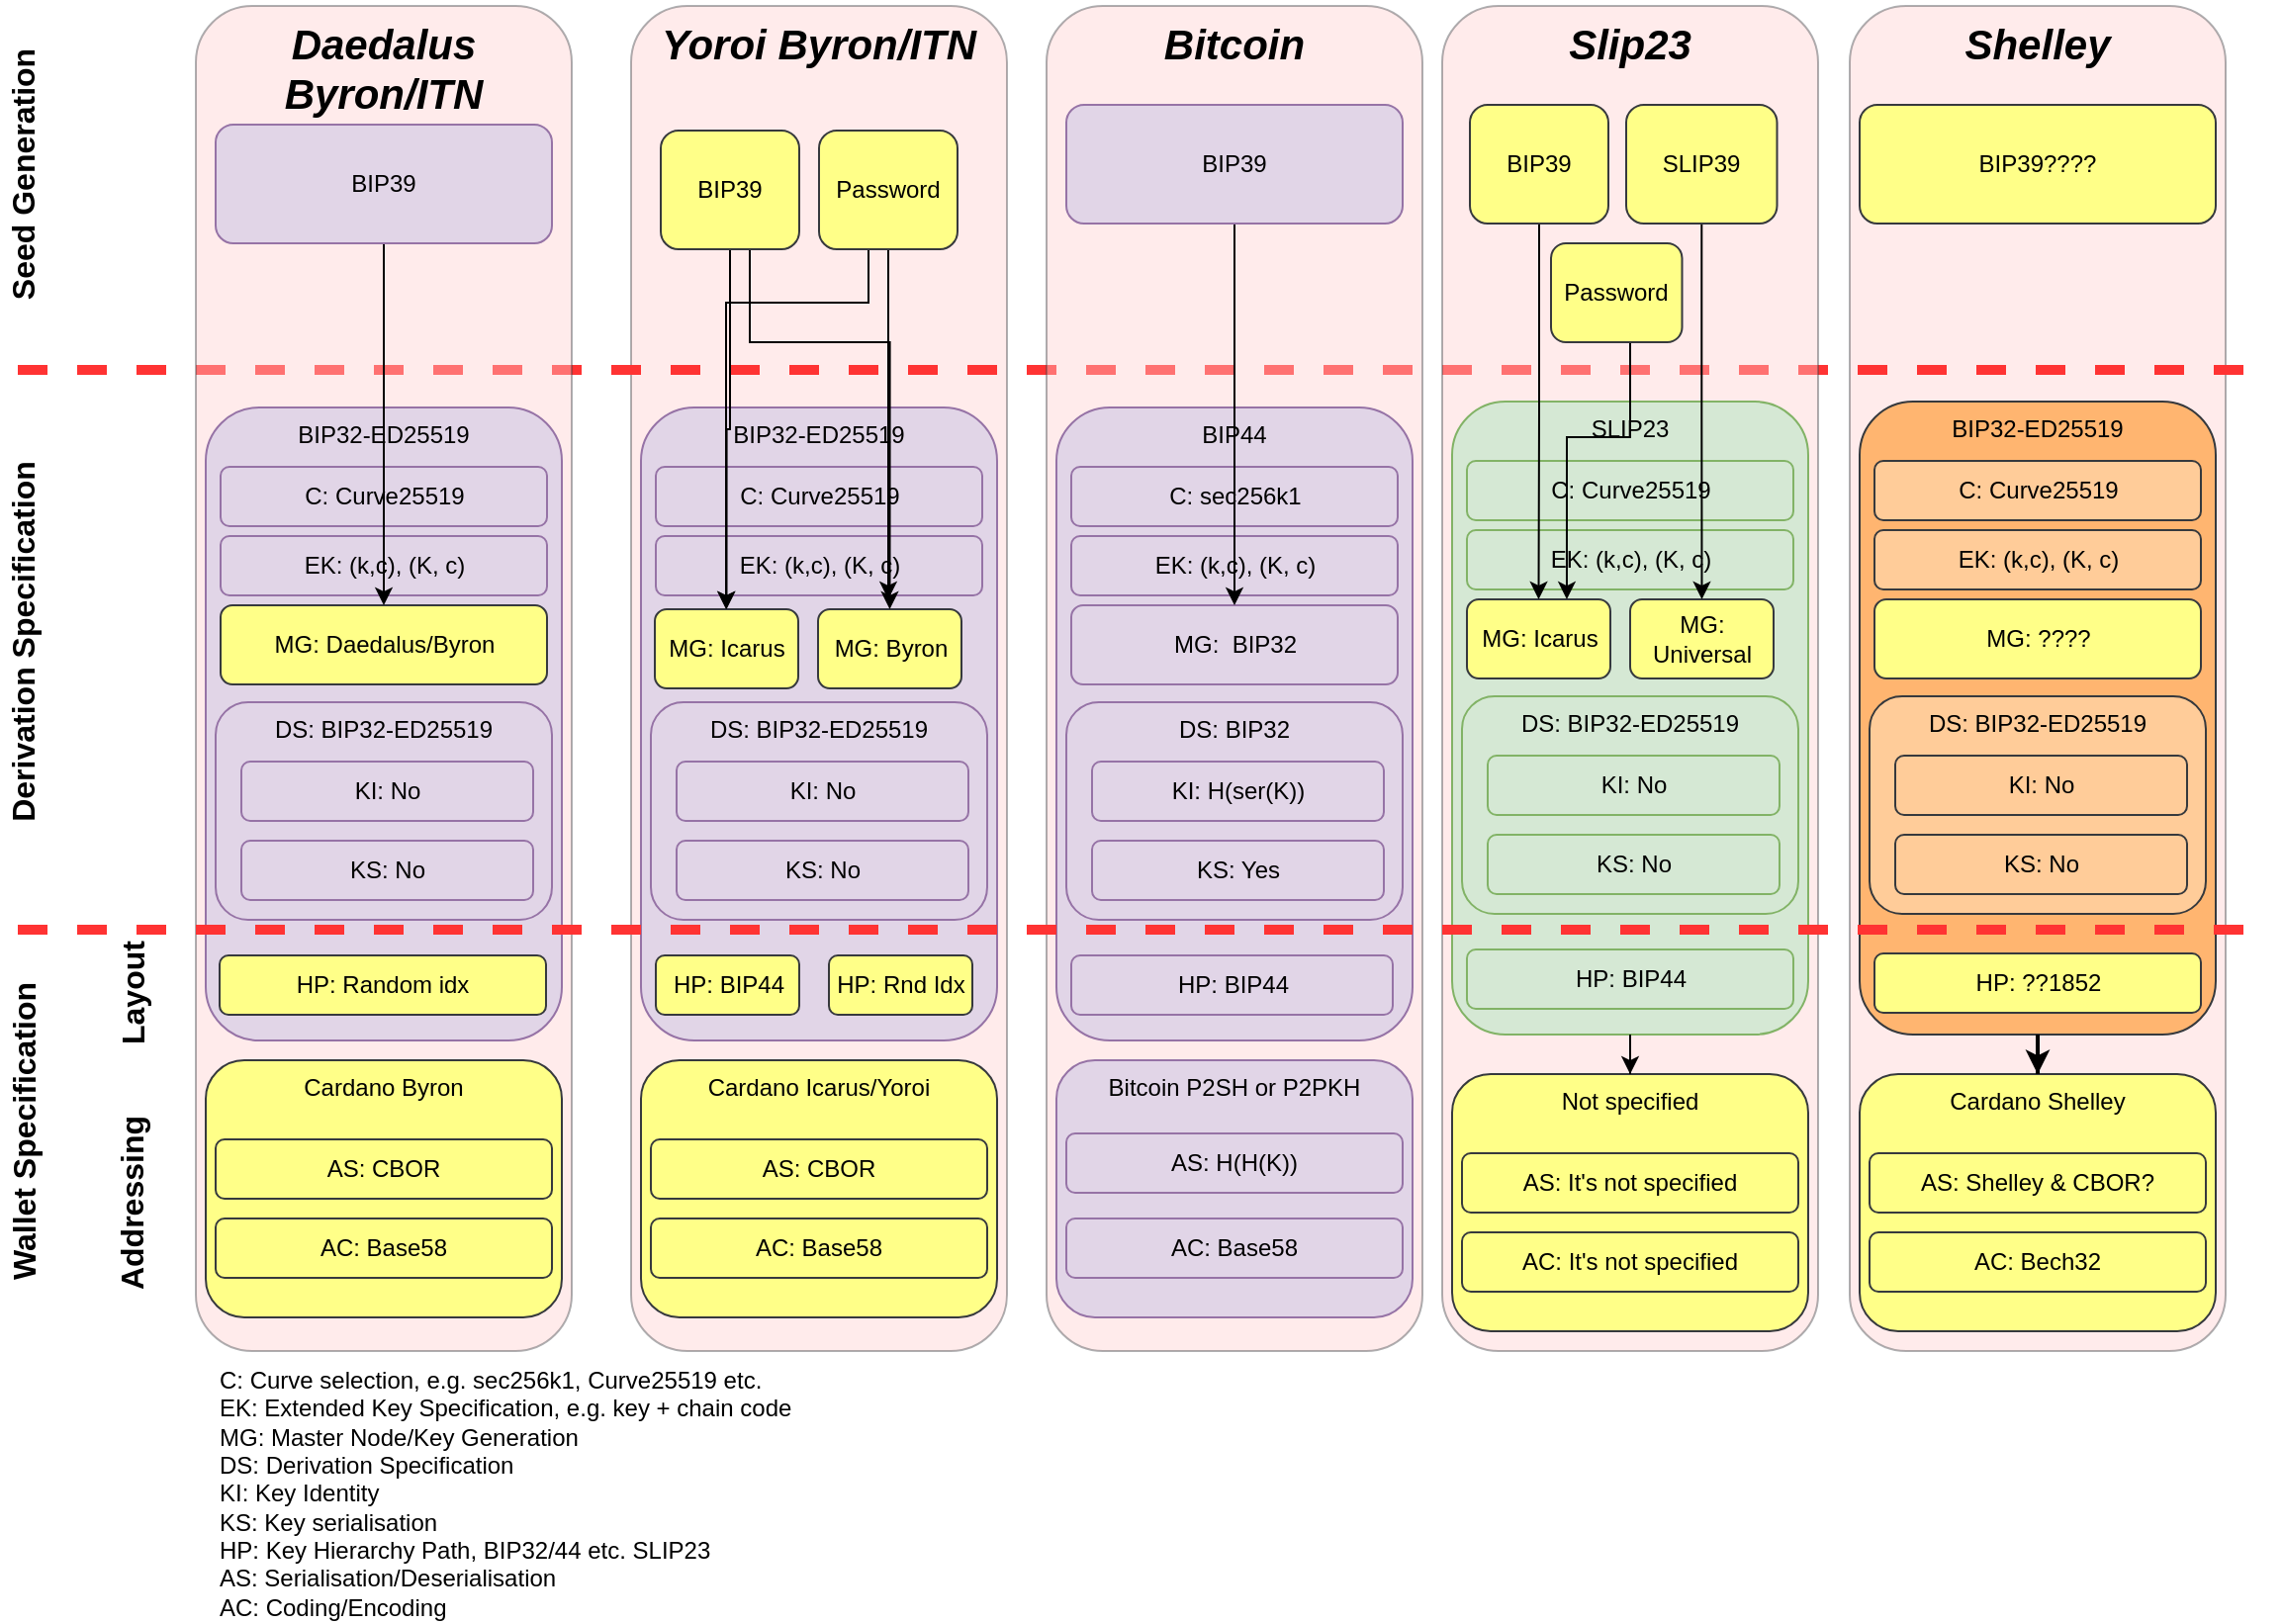 <mxfile version="13.0.7" type="github">
  <diagram id="Kfxzu4WNDiXpRFnh1rdB" name="Page-1">
    <mxGraphModel dx="1345" dy="604" grid="1" gridSize="10" guides="1" tooltips="1" connect="1" arrows="1" fold="1" page="1" pageScale="1" pageWidth="1169" pageHeight="827" math="0" shadow="0">
      <root>
        <mxCell id="0" />
        <mxCell id="1" parent="0" />
        <mxCell id="hi23jKngTlNWN1UeULJR-10" value="&lt;b&gt;&lt;i&gt;&lt;font style=&quot;font-size: 21px&quot;&gt;Yoroi Byron/ITN&lt;/font&gt;&lt;/i&gt;&lt;/b&gt;" style="rounded=1;whiteSpace=wrap;html=1;fillColor=#ffcccc;fontSize=16;align=center;opacity=40;strokeColor=#36393d;verticalAlign=top;" parent="1" vertex="1">
          <mxGeometry x="320" y="10" width="190" height="680" as="geometry" />
        </mxCell>
        <mxCell id="cmc34sxKMiM8Dir4Bc9d-112" value="" style="group" parent="1" vertex="1" connectable="0">
          <mxGeometry x="325" y="213" width="180" height="320" as="geometry" />
        </mxCell>
        <mxCell id="cmc34sxKMiM8Dir4Bc9d-101" value="" style="group" parent="cmc34sxKMiM8Dir4Bc9d-112" vertex="1" connectable="0">
          <mxGeometry width="180" height="320" as="geometry" />
        </mxCell>
        <mxCell id="cmc34sxKMiM8Dir4Bc9d-102" value="" style="group" parent="cmc34sxKMiM8Dir4Bc9d-101" vertex="1" connectable="0">
          <mxGeometry width="180" height="320" as="geometry" />
        </mxCell>
        <mxCell id="cmc34sxKMiM8Dir4Bc9d-103" value="BIP32-ED25519" style="rounded=1;whiteSpace=wrap;html=1;verticalAlign=top;fillColor=#e1d5e7;strokeColor=#9673a6;" parent="cmc34sxKMiM8Dir4Bc9d-102" vertex="1">
          <mxGeometry width="180" height="320" as="geometry" />
        </mxCell>
        <mxCell id="cmc34sxKMiM8Dir4Bc9d-105" value="EK: (k,c), (K, c)" style="rounded=1;whiteSpace=wrap;html=1;fillColor=#e1d5e7;strokeColor=#9673a6;" parent="cmc34sxKMiM8Dir4Bc9d-102" vertex="1">
          <mxGeometry x="7.5" y="65" width="165" height="30" as="geometry" />
        </mxCell>
        <mxCell id="cmc34sxKMiM8Dir4Bc9d-106" value="C: Curve25519" style="rounded=1;whiteSpace=wrap;html=1;fillColor=#e1d5e7;strokeColor=#9673a6;" parent="cmc34sxKMiM8Dir4Bc9d-102" vertex="1">
          <mxGeometry x="7.5" y="30" width="165" height="30" as="geometry" />
        </mxCell>
        <mxCell id="cmc34sxKMiM8Dir4Bc9d-108" value="" style="group" parent="cmc34sxKMiM8Dir4Bc9d-102" vertex="1" connectable="0">
          <mxGeometry x="7" y="149" width="170" height="110" as="geometry" />
        </mxCell>
        <mxCell id="cmc34sxKMiM8Dir4Bc9d-109" value="DS: BIP32-ED25519" style="rounded=1;whiteSpace=wrap;html=1;fillColor=#e1d5e7;strokeColor=#9673a6;verticalAlign=top;" parent="cmc34sxKMiM8Dir4Bc9d-108" vertex="1">
          <mxGeometry x="-2" width="170" height="110" as="geometry" />
        </mxCell>
        <mxCell id="cmc34sxKMiM8Dir4Bc9d-110" value="KI: No" style="rounded=1;whiteSpace=wrap;html=1;fillColor=#e1d5e7;strokeColor=#9673a6;" parent="cmc34sxKMiM8Dir4Bc9d-108" vertex="1">
          <mxGeometry x="11" y="30" width="147.5" height="30" as="geometry" />
        </mxCell>
        <mxCell id="cmc34sxKMiM8Dir4Bc9d-111" value="KS: No" style="rounded=1;whiteSpace=wrap;html=1;fillColor=#e1d5e7;strokeColor=#9673a6;" parent="cmc34sxKMiM8Dir4Bc9d-108" vertex="1">
          <mxGeometry x="11" y="70" width="147.5" height="30" as="geometry" />
        </mxCell>
        <mxCell id="hi23jKngTlNWN1UeULJR-29" value="HP: BIP44" style="rounded=1;whiteSpace=wrap;html=1;fillColor=#ffff88;strokeColor=#36393d;" parent="cmc34sxKMiM8Dir4Bc9d-102" vertex="1">
          <mxGeometry x="7.5" y="277" width="72.5" height="30" as="geometry" />
        </mxCell>
        <mxCell id="hi23jKngTlNWN1UeULJR-44" value="HP: Rnd Idx" style="rounded=1;whiteSpace=wrap;html=1;fillColor=#ffff88;strokeColor=#36393d;" parent="cmc34sxKMiM8Dir4Bc9d-102" vertex="1">
          <mxGeometry x="95" y="277" width="72.5" height="30" as="geometry" />
        </mxCell>
        <mxCell id="hi23jKngTlNWN1UeULJR-70" value="MG: Icarus" style="rounded=1;whiteSpace=wrap;html=1;fillColor=#ffff88;strokeColor=#36393d;" parent="cmc34sxKMiM8Dir4Bc9d-102" vertex="1">
          <mxGeometry x="7" y="102" width="72.5" height="40" as="geometry" />
        </mxCell>
        <mxCell id="hi23jKngTlNWN1UeULJR-71" value="MG: Byron" style="rounded=1;whiteSpace=wrap;html=1;fillColor=#ffff88;strokeColor=#36393d;" parent="cmc34sxKMiM8Dir4Bc9d-102" vertex="1">
          <mxGeometry x="89.5" y="102" width="72.5" height="40" as="geometry" />
        </mxCell>
        <mxCell id="cmc34sxKMiM8Dir4Bc9d-168" value="&lt;b&gt;&lt;i&gt;&lt;font style=&quot;font-size: 21px&quot;&gt;Shelley&lt;/font&gt;&lt;/i&gt;&lt;/b&gt;" style="rounded=1;whiteSpace=wrap;html=1;fillColor=#ffcccc;fontSize=16;align=center;opacity=40;strokeColor=#36393d;verticalAlign=top;" parent="1" vertex="1">
          <mxGeometry x="936" y="10" width="190" height="680" as="geometry" />
        </mxCell>
        <mxCell id="cmc34sxKMiM8Dir4Bc9d-148" value="" style="group" parent="1" vertex="1" connectable="0">
          <mxGeometry x="941" y="210" width="180" height="320" as="geometry" />
        </mxCell>
        <mxCell id="cmc34sxKMiM8Dir4Bc9d-149" value="" style="group" parent="cmc34sxKMiM8Dir4Bc9d-148" vertex="1" connectable="0">
          <mxGeometry width="180" height="320" as="geometry" />
        </mxCell>
        <mxCell id="cmc34sxKMiM8Dir4Bc9d-150" value="" style="group" parent="cmc34sxKMiM8Dir4Bc9d-149" vertex="1" connectable="0">
          <mxGeometry width="180" height="320" as="geometry" />
        </mxCell>
        <mxCell id="cmc34sxKMiM8Dir4Bc9d-151" value="BIP32-ED25519" style="rounded=1;whiteSpace=wrap;html=1;verticalAlign=top;fillColor=#FFB570;strokeColor=#36393d;" parent="cmc34sxKMiM8Dir4Bc9d-150" vertex="1">
          <mxGeometry width="180" height="320" as="geometry" />
        </mxCell>
        <mxCell id="cmc34sxKMiM8Dir4Bc9d-152" value="MG: ????" style="rounded=1;whiteSpace=wrap;html=1;fillColor=#ffff88;strokeColor=#36393d;" parent="cmc34sxKMiM8Dir4Bc9d-150" vertex="1">
          <mxGeometry x="7.5" y="100" width="165" height="40" as="geometry" />
        </mxCell>
        <mxCell id="cmc34sxKMiM8Dir4Bc9d-153" value="EK: (k,c), (K, c)" style="rounded=1;whiteSpace=wrap;html=1;fillColor=#ffcc99;strokeColor=#36393d;" parent="cmc34sxKMiM8Dir4Bc9d-150" vertex="1">
          <mxGeometry x="7.5" y="65" width="165" height="30" as="geometry" />
        </mxCell>
        <mxCell id="cmc34sxKMiM8Dir4Bc9d-154" value="C: Curve25519" style="rounded=1;whiteSpace=wrap;html=1;fillColor=#ffcc99;strokeColor=#36393d;" parent="cmc34sxKMiM8Dir4Bc9d-150" vertex="1">
          <mxGeometry x="7.5" y="30" width="165" height="30" as="geometry" />
        </mxCell>
        <mxCell id="cmc34sxKMiM8Dir4Bc9d-155" value="HP: ??1852" style="rounded=1;whiteSpace=wrap;html=1;fillColor=#ffff88;strokeColor=#36393d;" parent="cmc34sxKMiM8Dir4Bc9d-150" vertex="1">
          <mxGeometry x="7.5" y="279" width="165" height="30" as="geometry" />
        </mxCell>
        <mxCell id="cmc34sxKMiM8Dir4Bc9d-156" value="" style="group" parent="cmc34sxKMiM8Dir4Bc9d-150" vertex="1" connectable="0">
          <mxGeometry x="7" y="149" width="170" height="110" as="geometry" />
        </mxCell>
        <mxCell id="cmc34sxKMiM8Dir4Bc9d-157" value="DS: BIP32-ED25519" style="rounded=1;whiteSpace=wrap;html=1;fillColor=#ffcc99;strokeColor=#36393d;verticalAlign=top;" parent="cmc34sxKMiM8Dir4Bc9d-156" vertex="1">
          <mxGeometry x="-2" width="170" height="110" as="geometry" />
        </mxCell>
        <mxCell id="cmc34sxKMiM8Dir4Bc9d-158" value="KI: No" style="rounded=1;whiteSpace=wrap;html=1;fillColor=#ffcc99;strokeColor=#36393d;" parent="cmc34sxKMiM8Dir4Bc9d-156" vertex="1">
          <mxGeometry x="11" y="30" width="147.5" height="30" as="geometry" />
        </mxCell>
        <mxCell id="cmc34sxKMiM8Dir4Bc9d-159" value="KS: No" style="rounded=1;whiteSpace=wrap;html=1;fillColor=#ffcc99;strokeColor=#36393d;" parent="cmc34sxKMiM8Dir4Bc9d-156" vertex="1">
          <mxGeometry x="11" y="70" width="147.5" height="30" as="geometry" />
        </mxCell>
        <mxCell id="cmc34sxKMiM8Dir4Bc9d-7" value="BIP39????" style="rounded=1;whiteSpace=wrap;html=1;align=center;fillColor=#ffff88;strokeColor=#36393d;" parent="1" vertex="1">
          <mxGeometry x="941" y="60" width="180" height="60" as="geometry" />
        </mxCell>
        <mxCell id="cmc34sxKMiM8Dir4Bc9d-37" value="" style="endArrow=none;dashed=1;html=1;strokeWidth=5;fillColor=#dae8fc;strokeColor=#FF3333;" parent="1" edge="1">
          <mxGeometry width="50" height="50" relative="1" as="geometry">
            <mxPoint x="10" y="194" as="sourcePoint" />
            <mxPoint x="1150" y="194" as="targetPoint" />
          </mxGeometry>
        </mxCell>
        <mxCell id="cmc34sxKMiM8Dir4Bc9d-39" value="Seed Generation" style="text;html=1;align=center;verticalAlign=middle;whiteSpace=wrap;rounded=0;fontStyle=1;fontSize=16;rotation=270;" parent="1" vertex="1">
          <mxGeometry x="-75" y="86.25" width="175" height="17.5" as="geometry" />
        </mxCell>
        <mxCell id="cmc34sxKMiM8Dir4Bc9d-41" value="Derivation Specification" style="text;html=1;align=center;verticalAlign=middle;whiteSpace=wrap;rounded=0;fontStyle=1;fontSize=16;rotation=270;" parent="1" vertex="1">
          <mxGeometry x="-85" y="320" width="195" height="22.5" as="geometry" />
        </mxCell>
        <mxCell id="cmc34sxKMiM8Dir4Bc9d-42" value="Wallet Specification" style="text;html=1;align=center;verticalAlign=middle;whiteSpace=wrap;rounded=0;fontStyle=1;fontSize=16;rotation=270;" parent="1" vertex="1">
          <mxGeometry x="-90" y="570" width="205" height="17.5" as="geometry" />
        </mxCell>
        <mxCell id="cmc34sxKMiM8Dir4Bc9d-144" value="" style="group" parent="1" vertex="1" connectable="0">
          <mxGeometry x="941" y="550" width="180" height="130" as="geometry" />
        </mxCell>
        <mxCell id="cmc34sxKMiM8Dir4Bc9d-145" value="Cardano Shelley" style="rounded=1;whiteSpace=wrap;html=1;align=center;fillColor=#ffff88;strokeColor=#36393d;verticalAlign=top;" parent="cmc34sxKMiM8Dir4Bc9d-144" vertex="1">
          <mxGeometry width="180" height="130" as="geometry" />
        </mxCell>
        <mxCell id="cmc34sxKMiM8Dir4Bc9d-146" value="AS: Shelley &amp;amp; CBOR?" style="rounded=1;whiteSpace=wrap;html=1;align=center;fillColor=#ffff88;strokeColor=#36393d;" parent="cmc34sxKMiM8Dir4Bc9d-144" vertex="1">
          <mxGeometry x="5" y="40" width="170" height="30" as="geometry" />
        </mxCell>
        <mxCell id="cmc34sxKMiM8Dir4Bc9d-147" value="&lt;div&gt;&lt;span&gt;AC: Bech32&lt;/span&gt;&lt;/div&gt;" style="rounded=1;whiteSpace=wrap;html=1;align=center;fillColor=#ffff88;strokeColor=#36393d;" parent="cmc34sxKMiM8Dir4Bc9d-144" vertex="1">
          <mxGeometry x="5" y="80" width="170" height="30" as="geometry" />
        </mxCell>
        <mxCell id="cmc34sxKMiM8Dir4Bc9d-167" style="edgeStyle=orthogonalEdgeStyle;rounded=0;orthogonalLoop=1;jettySize=auto;html=1;entryX=0.5;entryY=0;entryDx=0;entryDy=0;strokeWidth=2;fontSize=16;" parent="1" source="cmc34sxKMiM8Dir4Bc9d-151" target="cmc34sxKMiM8Dir4Bc9d-145" edge="1">
          <mxGeometry relative="1" as="geometry" />
        </mxCell>
        <mxCell id="hi23jKngTlNWN1UeULJR-1" value="&lt;b&gt;&lt;i&gt;&lt;font style=&quot;font-size: 21px&quot;&gt;Slip23&lt;/font&gt;&lt;/i&gt;&lt;/b&gt;" style="rounded=1;whiteSpace=wrap;html=1;fillColor=#ffcccc;fontSize=16;align=center;opacity=40;strokeColor=#36393d;verticalAlign=top;" parent="1" vertex="1">
          <mxGeometry x="730" y="10" width="190" height="680" as="geometry" />
        </mxCell>
        <mxCell id="cmc34sxKMiM8Dir4Bc9d-118" value="" style="group" parent="1" vertex="1" connectable="0">
          <mxGeometry x="735" y="210" width="180" height="320" as="geometry" />
        </mxCell>
        <mxCell id="cmc34sxKMiM8Dir4Bc9d-119" value="" style="group" parent="cmc34sxKMiM8Dir4Bc9d-118" vertex="1" connectable="0">
          <mxGeometry width="180" height="320" as="geometry" />
        </mxCell>
        <mxCell id="cmc34sxKMiM8Dir4Bc9d-121" value="SLIP23" style="rounded=1;whiteSpace=wrap;html=1;verticalAlign=top;fillColor=#d5e8d4;strokeColor=#82b366;" parent="cmc34sxKMiM8Dir4Bc9d-119" vertex="1">
          <mxGeometry width="180" height="320" as="geometry" />
        </mxCell>
        <mxCell id="cmc34sxKMiM8Dir4Bc9d-122" value="MG: Icarus" style="rounded=1;whiteSpace=wrap;html=1;fillColor=#ffff88;strokeColor=#36393d;" parent="cmc34sxKMiM8Dir4Bc9d-119" vertex="1">
          <mxGeometry x="7.5" y="100" width="72.5" height="40" as="geometry" />
        </mxCell>
        <mxCell id="cmc34sxKMiM8Dir4Bc9d-123" value="EK: (k,c), (K, c)" style="rounded=1;whiteSpace=wrap;html=1;fillColor=#d5e8d4;strokeColor=#82b366;" parent="cmc34sxKMiM8Dir4Bc9d-119" vertex="1">
          <mxGeometry x="7.5" y="65" width="165" height="30" as="geometry" />
        </mxCell>
        <mxCell id="cmc34sxKMiM8Dir4Bc9d-124" value="C: Curve25519" style="rounded=1;whiteSpace=wrap;html=1;fillColor=#d5e8d4;strokeColor=#82b366;" parent="cmc34sxKMiM8Dir4Bc9d-119" vertex="1">
          <mxGeometry x="7.5" y="30" width="165" height="30" as="geometry" />
        </mxCell>
        <mxCell id="cmc34sxKMiM8Dir4Bc9d-125" value="HP: BIP44" style="rounded=1;whiteSpace=wrap;html=1;fillColor=#d5e8d4;strokeColor=#82b366;" parent="cmc34sxKMiM8Dir4Bc9d-119" vertex="1">
          <mxGeometry x="7.5" y="277" width="165" height="30" as="geometry" />
        </mxCell>
        <mxCell id="cmc34sxKMiM8Dir4Bc9d-126" value="" style="group" parent="cmc34sxKMiM8Dir4Bc9d-119" vertex="1" connectable="0">
          <mxGeometry x="7" y="149" width="170" height="110" as="geometry" />
        </mxCell>
        <mxCell id="cmc34sxKMiM8Dir4Bc9d-127" value="DS: BIP32-ED25519" style="rounded=1;whiteSpace=wrap;html=1;fillColor=#d5e8d4;strokeColor=#82b366;verticalAlign=top;" parent="cmc34sxKMiM8Dir4Bc9d-126" vertex="1">
          <mxGeometry x="-2" width="170" height="110" as="geometry" />
        </mxCell>
        <mxCell id="cmc34sxKMiM8Dir4Bc9d-128" value="KI: No" style="rounded=1;whiteSpace=wrap;html=1;fillColor=#d5e8d4;strokeColor=#82b366;" parent="cmc34sxKMiM8Dir4Bc9d-126" vertex="1">
          <mxGeometry x="11" y="30" width="147.5" height="30" as="geometry" />
        </mxCell>
        <mxCell id="cmc34sxKMiM8Dir4Bc9d-129" value="KS: No" style="rounded=1;whiteSpace=wrap;html=1;fillColor=#d5e8d4;strokeColor=#82b366;" parent="cmc34sxKMiM8Dir4Bc9d-126" vertex="1">
          <mxGeometry x="11" y="70" width="147.5" height="30" as="geometry" />
        </mxCell>
        <mxCell id="hi23jKngTlNWN1UeULJR-2" value="MG: Universal" style="rounded=1;whiteSpace=wrap;html=1;fillColor=#ffff88;strokeColor=#36393d;" parent="cmc34sxKMiM8Dir4Bc9d-119" vertex="1">
          <mxGeometry x="90" y="100" width="72.5" height="40" as="geometry" />
        </mxCell>
        <mxCell id="hi23jKngTlNWN1UeULJR-4" style="edgeStyle=orthogonalEdgeStyle;rounded=0;orthogonalLoop=1;jettySize=auto;html=1;entryX=0.5;entryY=0;entryDx=0;entryDy=0;" parent="1" source="cmc34sxKMiM8Dir4Bc9d-116" target="hi23jKngTlNWN1UeULJR-2" edge="1">
          <mxGeometry relative="1" as="geometry" />
        </mxCell>
        <mxCell id="cmc34sxKMiM8Dir4Bc9d-116" value="SLIP39" style="rounded=1;whiteSpace=wrap;html=1;align=center;fillColor=#ffff88;strokeColor=#36393d;" parent="1" vertex="1">
          <mxGeometry x="823" y="60" width="76.25" height="60" as="geometry" />
        </mxCell>
        <mxCell id="cmc34sxKMiM8Dir4Bc9d-140" value="" style="group" parent="1" vertex="1" connectable="0">
          <mxGeometry x="735" y="550" width="180" height="130" as="geometry" />
        </mxCell>
        <mxCell id="cmc34sxKMiM8Dir4Bc9d-141" value="Not specified" style="rounded=1;whiteSpace=wrap;html=1;align=center;fillColor=#ffff88;strokeColor=#36393d;verticalAlign=top;" parent="cmc34sxKMiM8Dir4Bc9d-140" vertex="1">
          <mxGeometry width="180" height="130" as="geometry" />
        </mxCell>
        <mxCell id="cmc34sxKMiM8Dir4Bc9d-142" value="AS: It&#39;s not specified" style="rounded=1;whiteSpace=wrap;html=1;align=center;fillColor=#ffff88;strokeColor=#36393d;" parent="cmc34sxKMiM8Dir4Bc9d-140" vertex="1">
          <mxGeometry x="5" y="40" width="170" height="30" as="geometry" />
        </mxCell>
        <mxCell id="cmc34sxKMiM8Dir4Bc9d-143" value="AC: It&#39;s not specified" style="rounded=1;whiteSpace=wrap;html=1;align=center;fillColor=#ffff88;strokeColor=#36393d;" parent="cmc34sxKMiM8Dir4Bc9d-140" vertex="1">
          <mxGeometry x="5" y="80" width="170" height="30" as="geometry" />
        </mxCell>
        <mxCell id="hi23jKngTlNWN1UeULJR-3" style="edgeStyle=orthogonalEdgeStyle;rounded=0;orthogonalLoop=1;jettySize=auto;html=1;" parent="1" source="cmc34sxKMiM8Dir4Bc9d-170" target="cmc34sxKMiM8Dir4Bc9d-122" edge="1">
          <mxGeometry relative="1" as="geometry" />
        </mxCell>
        <mxCell id="cmc34sxKMiM8Dir4Bc9d-170" value="BIP39" style="rounded=1;whiteSpace=wrap;html=1;align=center;fillColor=#ffff88;strokeColor=#36393d;" parent="1" vertex="1">
          <mxGeometry x="744" y="60" width="70" height="60" as="geometry" />
        </mxCell>
        <mxCell id="hi23jKngTlNWN1UeULJR-6" style="edgeStyle=orthogonalEdgeStyle;rounded=0;orthogonalLoop=1;jettySize=auto;html=1;entryX=0.306;entryY=1.167;entryDx=0;entryDy=0;entryPerimeter=0;" parent="1" source="hi23jKngTlNWN1UeULJR-5" target="cmc34sxKMiM8Dir4Bc9d-123" edge="1">
          <mxGeometry relative="1" as="geometry">
            <Array as="points">
              <mxPoint x="825" y="228" />
              <mxPoint x="793" y="228" />
            </Array>
          </mxGeometry>
        </mxCell>
        <mxCell id="hi23jKngTlNWN1UeULJR-5" value="Password" style="rounded=1;whiteSpace=wrap;html=1;align=center;fillColor=#ffff88;strokeColor=#36393d;" parent="1" vertex="1">
          <mxGeometry x="785" y="130" width="66.25" height="50" as="geometry" />
        </mxCell>
        <mxCell id="hi23jKngTlNWN1UeULJR-9" style="edgeStyle=orthogonalEdgeStyle;rounded=0;orthogonalLoop=1;jettySize=auto;html=1;exitX=0.5;exitY=1;exitDx=0;exitDy=0;" parent="1" source="cmc34sxKMiM8Dir4Bc9d-121" target="cmc34sxKMiM8Dir4Bc9d-141" edge="1">
          <mxGeometry relative="1" as="geometry" />
        </mxCell>
        <mxCell id="hi23jKngTlNWN1UeULJR-72" style="edgeStyle=orthogonalEdgeStyle;rounded=0;orthogonalLoop=1;jettySize=auto;html=1;entryX=0.5;entryY=0;entryDx=0;entryDy=0;" parent="1" source="hi23jKngTlNWN1UeULJR-11" target="hi23jKngTlNWN1UeULJR-70" edge="1">
          <mxGeometry relative="1" as="geometry" />
        </mxCell>
        <mxCell id="hi23jKngTlNWN1UeULJR-74" style="edgeStyle=orthogonalEdgeStyle;rounded=0;orthogonalLoop=1;jettySize=auto;html=1;entryX=0.5;entryY=0;entryDx=0;entryDy=0;" parent="1" source="hi23jKngTlNWN1UeULJR-11" target="hi23jKngTlNWN1UeULJR-71" edge="1">
          <mxGeometry relative="1" as="geometry">
            <Array as="points">
              <mxPoint x="380" y="180" />
              <mxPoint x="451" y="180" />
            </Array>
          </mxGeometry>
        </mxCell>
        <mxCell id="hi23jKngTlNWN1UeULJR-11" value="BIP39" style="rounded=1;whiteSpace=wrap;html=1;align=center;fillColor=#ffff88;strokeColor=#36393d;" parent="1" vertex="1">
          <mxGeometry x="335" y="73" width="70" height="60" as="geometry" />
        </mxCell>
        <mxCell id="hi23jKngTlNWN1UeULJR-73" style="edgeStyle=orthogonalEdgeStyle;rounded=0;orthogonalLoop=1;jettySize=auto;html=1;" parent="1" source="hi23jKngTlNWN1UeULJR-12" target="hi23jKngTlNWN1UeULJR-70" edge="1">
          <mxGeometry relative="1" as="geometry">
            <Array as="points">
              <mxPoint x="440" y="160" />
              <mxPoint x="368" y="160" />
            </Array>
          </mxGeometry>
        </mxCell>
        <mxCell id="hi23jKngTlNWN1UeULJR-75" style="edgeStyle=orthogonalEdgeStyle;rounded=0;orthogonalLoop=1;jettySize=auto;html=1;" parent="1" source="hi23jKngTlNWN1UeULJR-12" edge="1">
          <mxGeometry relative="1" as="geometry">
            <mxPoint x="450" y="310" as="targetPoint" />
          </mxGeometry>
        </mxCell>
        <mxCell id="hi23jKngTlNWN1UeULJR-12" value="Password" style="rounded=1;whiteSpace=wrap;html=1;align=center;fillColor=#ffff88;strokeColor=#36393d;" parent="1" vertex="1">
          <mxGeometry x="415" y="73" width="70" height="60" as="geometry" />
        </mxCell>
        <mxCell id="hi23jKngTlNWN1UeULJR-17" value="" style="group" parent="1" vertex="1" connectable="0">
          <mxGeometry x="325" y="543" width="180" height="130" as="geometry" />
        </mxCell>
        <mxCell id="hi23jKngTlNWN1UeULJR-18" value="Cardano Icarus/Yoroi" style="rounded=1;whiteSpace=wrap;html=1;align=center;fillColor=#ffff88;strokeColor=#36393d;verticalAlign=top;" parent="hi23jKngTlNWN1UeULJR-17" vertex="1">
          <mxGeometry width="180" height="130" as="geometry" />
        </mxCell>
        <mxCell id="hi23jKngTlNWN1UeULJR-19" value="AS: CBOR" style="rounded=1;whiteSpace=wrap;html=1;align=center;fillColor=#ffff88;strokeColor=#36393d;" parent="hi23jKngTlNWN1UeULJR-17" vertex="1">
          <mxGeometry x="5" y="40" width="170" height="30" as="geometry" />
        </mxCell>
        <mxCell id="hi23jKngTlNWN1UeULJR-20" value="AC: Base58" style="rounded=1;whiteSpace=wrap;html=1;align=center;fillColor=#ffff88;strokeColor=#36393d;" parent="hi23jKngTlNWN1UeULJR-17" vertex="1">
          <mxGeometry x="5" y="80" width="170" height="30" as="geometry" />
        </mxCell>
        <mxCell id="hi23jKngTlNWN1UeULJR-21" value="&lt;b&gt;&lt;i&gt;&lt;font style=&quot;font-size: 21px&quot;&gt;Daedalus Byron/ITN&lt;/font&gt;&lt;/i&gt;&lt;/b&gt;" style="rounded=1;whiteSpace=wrap;html=1;fillColor=#ffcccc;fontSize=16;align=center;opacity=40;strokeColor=#36393d;verticalAlign=top;" parent="1" vertex="1">
          <mxGeometry x="100" y="10" width="190" height="680" as="geometry" />
        </mxCell>
        <mxCell id="hi23jKngTlNWN1UeULJR-22" value="" style="group" parent="1" vertex="1" connectable="0">
          <mxGeometry x="105" y="213" width="180" height="320" as="geometry" />
        </mxCell>
        <mxCell id="hi23jKngTlNWN1UeULJR-23" value="" style="group" parent="hi23jKngTlNWN1UeULJR-22" vertex="1" connectable="0">
          <mxGeometry width="180" height="320" as="geometry" />
        </mxCell>
        <mxCell id="hi23jKngTlNWN1UeULJR-24" value="" style="group" parent="hi23jKngTlNWN1UeULJR-23" vertex="1" connectable="0">
          <mxGeometry width="180" height="320" as="geometry" />
        </mxCell>
        <mxCell id="hi23jKngTlNWN1UeULJR-25" value="BIP32-ED25519" style="rounded=1;whiteSpace=wrap;html=1;verticalAlign=top;fillColor=#e1d5e7;strokeColor=#9673a6;" parent="hi23jKngTlNWN1UeULJR-24" vertex="1">
          <mxGeometry width="180" height="320" as="geometry" />
        </mxCell>
        <mxCell id="hi23jKngTlNWN1UeULJR-26" value="MG: Daedalus/Byron" style="rounded=1;whiteSpace=wrap;html=1;fillColor=#ffff88;strokeColor=#36393d;" parent="hi23jKngTlNWN1UeULJR-24" vertex="1">
          <mxGeometry x="7.5" y="100" width="165" height="40" as="geometry" />
        </mxCell>
        <mxCell id="hi23jKngTlNWN1UeULJR-27" value="EK: (k,c), (K, c)" style="rounded=1;whiteSpace=wrap;html=1;fillColor=#e1d5e7;strokeColor=#9673a6;" parent="hi23jKngTlNWN1UeULJR-24" vertex="1">
          <mxGeometry x="7.5" y="65" width="165" height="30" as="geometry" />
        </mxCell>
        <mxCell id="hi23jKngTlNWN1UeULJR-28" value="C: Curve25519" style="rounded=1;whiteSpace=wrap;html=1;fillColor=#e1d5e7;strokeColor=#9673a6;" parent="hi23jKngTlNWN1UeULJR-24" vertex="1">
          <mxGeometry x="7.5" y="30" width="165" height="30" as="geometry" />
        </mxCell>
        <mxCell id="hi23jKngTlNWN1UeULJR-30" value="" style="group" parent="hi23jKngTlNWN1UeULJR-24" vertex="1" connectable="0">
          <mxGeometry x="7" y="149" width="170" height="110" as="geometry" />
        </mxCell>
        <mxCell id="hi23jKngTlNWN1UeULJR-31" value="DS: BIP32-ED25519" style="rounded=1;whiteSpace=wrap;html=1;fillColor=#e1d5e7;strokeColor=#9673a6;verticalAlign=top;" parent="hi23jKngTlNWN1UeULJR-30" vertex="1">
          <mxGeometry x="-2" width="170" height="110" as="geometry" />
        </mxCell>
        <mxCell id="hi23jKngTlNWN1UeULJR-32" value="KI: No" style="rounded=1;whiteSpace=wrap;html=1;fillColor=#e1d5e7;strokeColor=#9673a6;" parent="hi23jKngTlNWN1UeULJR-30" vertex="1">
          <mxGeometry x="11" y="30" width="147.5" height="30" as="geometry" />
        </mxCell>
        <mxCell id="hi23jKngTlNWN1UeULJR-33" value="KS: No" style="rounded=1;whiteSpace=wrap;html=1;fillColor=#e1d5e7;strokeColor=#9673a6;" parent="hi23jKngTlNWN1UeULJR-30" vertex="1">
          <mxGeometry x="11" y="70" width="147.5" height="30" as="geometry" />
        </mxCell>
        <mxCell id="cmc34sxKMiM8Dir4Bc9d-107" value="HP: Random idx" style="rounded=1;whiteSpace=wrap;html=1;fillColor=#ffff88;strokeColor=#36393d;" parent="hi23jKngTlNWN1UeULJR-24" vertex="1">
          <mxGeometry x="7" y="277" width="165" height="30" as="geometry" />
        </mxCell>
        <mxCell id="hi23jKngTlNWN1UeULJR-42" style="edgeStyle=orthogonalEdgeStyle;rounded=0;orthogonalLoop=1;jettySize=auto;html=1;" parent="1" source="hi23jKngTlNWN1UeULJR-35" target="hi23jKngTlNWN1UeULJR-26" edge="1">
          <mxGeometry relative="1" as="geometry" />
        </mxCell>
        <mxCell id="hi23jKngTlNWN1UeULJR-35" value="BIP39" style="rounded=1;whiteSpace=wrap;html=1;align=center;fillColor=#e1d5e7;strokeColor=#9673a6;" parent="1" vertex="1">
          <mxGeometry x="110" y="70" width="170" height="60" as="geometry" />
        </mxCell>
        <mxCell id="hi23jKngTlNWN1UeULJR-38" value="" style="group" parent="1" vertex="1" connectable="0">
          <mxGeometry x="105" y="543" width="180" height="130" as="geometry" />
        </mxCell>
        <mxCell id="hi23jKngTlNWN1UeULJR-39" value="Cardano Byron" style="rounded=1;whiteSpace=wrap;html=1;align=center;fillColor=#ffff88;strokeColor=#36393d;verticalAlign=top;" parent="hi23jKngTlNWN1UeULJR-38" vertex="1">
          <mxGeometry width="180" height="130" as="geometry" />
        </mxCell>
        <mxCell id="hi23jKngTlNWN1UeULJR-40" value="AS: CBOR" style="rounded=1;whiteSpace=wrap;html=1;align=center;fillColor=#ffff88;strokeColor=#36393d;" parent="hi23jKngTlNWN1UeULJR-38" vertex="1">
          <mxGeometry x="5" y="40" width="170" height="30" as="geometry" />
        </mxCell>
        <mxCell id="hi23jKngTlNWN1UeULJR-41" value="AC: Base58" style="rounded=1;whiteSpace=wrap;html=1;align=center;fillColor=#ffff88;strokeColor=#36393d;" parent="hi23jKngTlNWN1UeULJR-38" vertex="1">
          <mxGeometry x="5" y="80" width="170" height="30" as="geometry" />
        </mxCell>
        <mxCell id="hi23jKngTlNWN1UeULJR-45" value="&lt;b&gt;&lt;i&gt;&lt;font style=&quot;font-size: 21px&quot;&gt;Bitcoin&lt;/font&gt;&lt;/i&gt;&lt;/b&gt;" style="rounded=1;whiteSpace=wrap;html=1;fillColor=#ffcccc;fontSize=16;align=center;opacity=40;strokeColor=#36393d;verticalAlign=top;" parent="1" vertex="1">
          <mxGeometry x="530" y="10" width="190" height="680" as="geometry" />
        </mxCell>
        <mxCell id="hi23jKngTlNWN1UeULJR-46" value="" style="group" parent="1" vertex="1" connectable="0">
          <mxGeometry x="535" y="213" width="180" height="320" as="geometry" />
        </mxCell>
        <mxCell id="hi23jKngTlNWN1UeULJR-47" value="" style="group" parent="hi23jKngTlNWN1UeULJR-46" vertex="1" connectable="0">
          <mxGeometry width="180" height="320" as="geometry" />
        </mxCell>
        <mxCell id="hi23jKngTlNWN1UeULJR-48" value="" style="group" parent="hi23jKngTlNWN1UeULJR-47" vertex="1" connectable="0">
          <mxGeometry width="180" height="320" as="geometry" />
        </mxCell>
        <mxCell id="hi23jKngTlNWN1UeULJR-49" value="BIP44" style="rounded=1;whiteSpace=wrap;html=1;verticalAlign=top;fillColor=#e1d5e7;strokeColor=#9673a6;" parent="hi23jKngTlNWN1UeULJR-48" vertex="1">
          <mxGeometry width="180" height="320" as="geometry" />
        </mxCell>
        <mxCell id="hi23jKngTlNWN1UeULJR-50" value="MG:&amp;nbsp; BIP32" style="rounded=1;whiteSpace=wrap;html=1;fillColor=#e1d5e7;strokeColor=#9673a6;" parent="hi23jKngTlNWN1UeULJR-48" vertex="1">
          <mxGeometry x="7.5" y="100" width="165" height="40" as="geometry" />
        </mxCell>
        <mxCell id="hi23jKngTlNWN1UeULJR-51" value="EK: (k,c), (K, c)" style="rounded=1;whiteSpace=wrap;html=1;fillColor=#e1d5e7;strokeColor=#9673a6;" parent="hi23jKngTlNWN1UeULJR-48" vertex="1">
          <mxGeometry x="7.5" y="65" width="165" height="30" as="geometry" />
        </mxCell>
        <mxCell id="hi23jKngTlNWN1UeULJR-52" value="C: sec256k1" style="rounded=1;whiteSpace=wrap;html=1;fillColor=#e1d5e7;strokeColor=#9673a6;" parent="hi23jKngTlNWN1UeULJR-48" vertex="1">
          <mxGeometry x="7.5" y="30" width="165" height="30" as="geometry" />
        </mxCell>
        <mxCell id="hi23jKngTlNWN1UeULJR-53" value="" style="group" parent="hi23jKngTlNWN1UeULJR-48" vertex="1" connectable="0">
          <mxGeometry x="7" y="149" width="170" height="110" as="geometry" />
        </mxCell>
        <mxCell id="hi23jKngTlNWN1UeULJR-54" value="DS: BIP32" style="rounded=1;whiteSpace=wrap;html=1;fillColor=#e1d5e7;strokeColor=#9673a6;verticalAlign=top;" parent="hi23jKngTlNWN1UeULJR-53" vertex="1">
          <mxGeometry x="-2" width="170" height="110" as="geometry" />
        </mxCell>
        <mxCell id="hi23jKngTlNWN1UeULJR-55" value="KI: H(ser(K))" style="rounded=1;whiteSpace=wrap;html=1;fillColor=#e1d5e7;strokeColor=#9673a6;" parent="hi23jKngTlNWN1UeULJR-53" vertex="1">
          <mxGeometry x="11" y="30" width="147.5" height="30" as="geometry" />
        </mxCell>
        <mxCell id="hi23jKngTlNWN1UeULJR-56" value="KS: Yes" style="rounded=1;whiteSpace=wrap;html=1;fillColor=#e1d5e7;strokeColor=#9673a6;" parent="hi23jKngTlNWN1UeULJR-53" vertex="1">
          <mxGeometry x="11" y="70" width="147.5" height="30" as="geometry" />
        </mxCell>
        <mxCell id="hi23jKngTlNWN1UeULJR-57" value="HP: BIP44" style="rounded=1;whiteSpace=wrap;html=1;fillColor=#e1d5e7;strokeColor=#9673a6;" parent="hi23jKngTlNWN1UeULJR-48" vertex="1">
          <mxGeometry x="7.5" y="277" width="162.5" height="30" as="geometry" />
        </mxCell>
        <mxCell id="hi23jKngTlNWN1UeULJR-63" value="" style="group" parent="1" vertex="1" connectable="0">
          <mxGeometry x="535" y="543" width="180" height="130" as="geometry" />
        </mxCell>
        <mxCell id="hi23jKngTlNWN1UeULJR-64" value="Bitcoin P2SH or P2PKH" style="rounded=1;whiteSpace=wrap;html=1;align=center;fillColor=#e1d5e7;strokeColor=#9673a6;verticalAlign=top;" parent="hi23jKngTlNWN1UeULJR-63" vertex="1">
          <mxGeometry width="180" height="130" as="geometry" />
        </mxCell>
        <mxCell id="hi23jKngTlNWN1UeULJR-66" value="AC: Base58" style="rounded=1;whiteSpace=wrap;html=1;align=center;fillColor=#e1d5e7;strokeColor=#9673a6;" parent="hi23jKngTlNWN1UeULJR-63" vertex="1">
          <mxGeometry x="5" y="80" width="170" height="30" as="geometry" />
        </mxCell>
        <mxCell id="hi23jKngTlNWN1UeULJR-69" value="AS: H(H(K))" style="rounded=1;whiteSpace=wrap;html=1;align=center;fillColor=#e1d5e7;strokeColor=#9673a6;" parent="hi23jKngTlNWN1UeULJR-63" vertex="1">
          <mxGeometry x="5" y="37" width="170" height="30" as="geometry" />
        </mxCell>
        <mxCell id="hi23jKngTlNWN1UeULJR-68" style="edgeStyle=orthogonalEdgeStyle;rounded=0;orthogonalLoop=1;jettySize=auto;html=1;" parent="1" source="hi23jKngTlNWN1UeULJR-67" target="hi23jKngTlNWN1UeULJR-50" edge="1">
          <mxGeometry relative="1" as="geometry" />
        </mxCell>
        <mxCell id="hi23jKngTlNWN1UeULJR-67" value="BIP39" style="rounded=1;whiteSpace=wrap;html=1;align=center;fillColor=#e1d5e7;strokeColor=#9673a6;" parent="1" vertex="1">
          <mxGeometry x="540" y="60" width="170" height="60" as="geometry" />
        </mxCell>
        <mxCell id="hi23jKngTlNWN1UeULJR-43" value="" style="endArrow=none;dashed=1;html=1;strokeWidth=5;fillColor=#dae8fc;strokeColor=#FF3333;" parent="1" edge="1">
          <mxGeometry width="50" height="50" relative="1" as="geometry">
            <mxPoint x="10" y="477" as="sourcePoint" />
            <mxPoint x="1150" y="477" as="targetPoint" />
          </mxGeometry>
        </mxCell>
        <mxCell id="hi23jKngTlNWN1UeULJR-76" value="Addressing" style="text;html=1;align=center;verticalAlign=middle;whiteSpace=wrap;rounded=0;fontStyle=1;fontSize=16;rotation=270;" parent="1" vertex="1">
          <mxGeometry x="20" y="606.25" width="95" height="17.5" as="geometry" />
        </mxCell>
        <mxCell id="hi23jKngTlNWN1UeULJR-77" value="Layout" style="text;html=1;align=center;verticalAlign=middle;whiteSpace=wrap;rounded=0;fontStyle=1;fontSize=16;rotation=270;" parent="1" vertex="1">
          <mxGeometry x="35" y="500" width="65" height="17.5" as="geometry" />
        </mxCell>
        <mxCell id="hi23jKngTlNWN1UeULJR-78" value="C: Curve selection, e.g. sec256k1, Curve25519 etc.&lt;br&gt;EK: Extended Key Specification, e.g. key + chain code&lt;br&gt;&lt;div&gt;&lt;span&gt;MG: Master Node/Key Generation&lt;/span&gt;&lt;/div&gt;&lt;div&gt;&lt;span&gt;DS: Derivation Specification&lt;/span&gt;&lt;/div&gt;&lt;div&gt;&lt;span&gt;KI: Key Identity&lt;/span&gt;&lt;/div&gt;&lt;div&gt;&lt;span&gt;KS: Key serialisation&lt;/span&gt;&lt;/div&gt;&lt;div&gt;&lt;span&gt;HP: Key Hierarchy Path, BIP32/44 etc. SLIP23&lt;/span&gt;&lt;/div&gt;&lt;div&gt;AS: Serialisation/Deserialisation&lt;/div&gt;&lt;div&gt;AC: Coding/Encoding&lt;/div&gt;" style="text;html=1;strokeColor=none;fillColor=none;align=left;verticalAlign=middle;whiteSpace=wrap;rounded=0;" parent="1" vertex="1">
          <mxGeometry x="110" y="697" width="320" height="130" as="geometry" />
        </mxCell>
      </root>
    </mxGraphModel>
  </diagram>
</mxfile>
